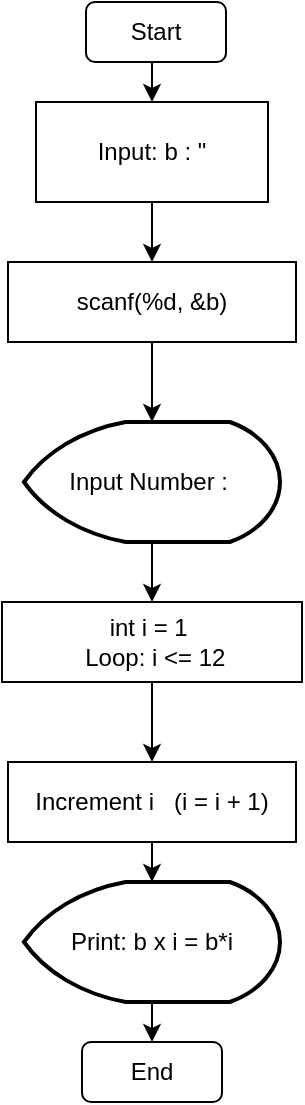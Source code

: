 <mxfile version="21.0.2" type="github"><diagram name="หน้า-1" id="hpq9vkLZiZE30513-RUs"><mxGraphModel dx="1050" dy="522" grid="1" gridSize="10" guides="1" tooltips="1" connect="1" arrows="1" fold="1" page="1" pageScale="1" pageWidth="827" pageHeight="1169" math="0" shadow="0"><root><mxCell id="0"/><mxCell id="1" parent="0"/><mxCell id="U4RzfAa5aK-l0mikcohs-3" style="edgeStyle=orthogonalEdgeStyle;rounded=0;orthogonalLoop=1;jettySize=auto;html=1;exitX=0.5;exitY=1;exitDx=0;exitDy=0;entryX=0.5;entryY=0;entryDx=0;entryDy=0;" parent="1" source="U4RzfAa5aK-l0mikcohs-1" target="U4RzfAa5aK-l0mikcohs-2" edge="1"><mxGeometry relative="1" as="geometry"/></mxCell><mxCell id="U4RzfAa5aK-l0mikcohs-1" value="Start" style="rounded=1;whiteSpace=wrap;html=1;" parent="1" vertex="1"><mxGeometry x="379" y="20" width="70" height="30" as="geometry"/></mxCell><mxCell id="Uk2WtO1MTxgNgUJRT4wU-3" style="edgeStyle=orthogonalEdgeStyle;rounded=0;orthogonalLoop=1;jettySize=auto;html=1;exitX=0.5;exitY=1;exitDx=0;exitDy=0;entryX=0.5;entryY=0;entryDx=0;entryDy=0;" parent="1" source="U4RzfAa5aK-l0mikcohs-2" target="Uk2WtO1MTxgNgUJRT4wU-2" edge="1"><mxGeometry relative="1" as="geometry"/></mxCell><mxCell id="U4RzfAa5aK-l0mikcohs-2" value=" Input: b : &quot;" style="rounded=0;whiteSpace=wrap;html=1;" parent="1" vertex="1"><mxGeometry x="354" y="70" width="116" height="50" as="geometry"/></mxCell><mxCell id="XmSyteugfuzfLKN4nyhi-3" style="edgeStyle=orthogonalEdgeStyle;rounded=0;orthogonalLoop=1;jettySize=auto;html=1;exitX=0.5;exitY=1;exitDx=0;exitDy=0;entryX=0.5;entryY=0;entryDx=0;entryDy=0;entryPerimeter=0;" edge="1" parent="1" source="Uk2WtO1MTxgNgUJRT4wU-2" target="XmSyteugfuzfLKN4nyhi-2"><mxGeometry relative="1" as="geometry"/></mxCell><mxCell id="Uk2WtO1MTxgNgUJRT4wU-2" value="scanf(%d, &amp;amp;b)" style="rounded=0;whiteSpace=wrap;html=1;" parent="1" vertex="1"><mxGeometry x="340" y="150" width="144" height="40" as="geometry"/></mxCell><mxCell id="Uk2WtO1MTxgNgUJRT4wU-23" value="End" style="rounded=1;whiteSpace=wrap;html=1;" parent="1" vertex="1"><mxGeometry x="377" y="540" width="70" height="30" as="geometry"/></mxCell><mxCell id="XmSyteugfuzfLKN4nyhi-5" style="edgeStyle=orthogonalEdgeStyle;rounded=0;orthogonalLoop=1;jettySize=auto;html=1;exitX=0.5;exitY=1;exitDx=0;exitDy=0;exitPerimeter=0;entryX=0.5;entryY=0;entryDx=0;entryDy=0;" edge="1" parent="1" source="XmSyteugfuzfLKN4nyhi-2" target="XmSyteugfuzfLKN4nyhi-4"><mxGeometry relative="1" as="geometry"/></mxCell><mxCell id="XmSyteugfuzfLKN4nyhi-2" value="Input Number :&amp;nbsp;" style="strokeWidth=2;html=1;shape=mxgraph.flowchart.display;whiteSpace=wrap;" vertex="1" parent="1"><mxGeometry x="348" y="230" width="128" height="60" as="geometry"/></mxCell><mxCell id="XmSyteugfuzfLKN4nyhi-20" style="edgeStyle=orthogonalEdgeStyle;rounded=0;orthogonalLoop=1;jettySize=auto;html=1;exitX=0.5;exitY=1;exitDx=0;exitDy=0;entryX=0.5;entryY=0;entryDx=0;entryDy=0;" edge="1" parent="1" source="XmSyteugfuzfLKN4nyhi-4" target="XmSyteugfuzfLKN4nyhi-19"><mxGeometry relative="1" as="geometry"/></mxCell><mxCell id="XmSyteugfuzfLKN4nyhi-4" value="int i = 1&amp;nbsp;&lt;br&gt;&amp;nbsp;Loop: i &amp;lt;= 12" style="rounded=0;whiteSpace=wrap;html=1;" vertex="1" parent="1"><mxGeometry x="337" y="320" width="150" height="40" as="geometry"/></mxCell><mxCell id="XmSyteugfuzfLKN4nyhi-22" style="edgeStyle=orthogonalEdgeStyle;rounded=0;orthogonalLoop=1;jettySize=auto;html=1;exitX=0.5;exitY=1;exitDx=0;exitDy=0;exitPerimeter=0;entryX=0.5;entryY=0;entryDx=0;entryDy=0;" edge="1" parent="1" source="XmSyteugfuzfLKN4nyhi-18" target="Uk2WtO1MTxgNgUJRT4wU-23"><mxGeometry relative="1" as="geometry"/></mxCell><mxCell id="XmSyteugfuzfLKN4nyhi-18" value="Print: b x i = b*i" style="strokeWidth=2;html=1;shape=mxgraph.flowchart.display;whiteSpace=wrap;" vertex="1" parent="1"><mxGeometry x="348" y="460" width="128" height="60" as="geometry"/></mxCell><mxCell id="XmSyteugfuzfLKN4nyhi-21" style="edgeStyle=orthogonalEdgeStyle;rounded=0;orthogonalLoop=1;jettySize=auto;html=1;exitX=0.5;exitY=1;exitDx=0;exitDy=0;entryX=0.5;entryY=0;entryDx=0;entryDy=0;entryPerimeter=0;" edge="1" parent="1" source="XmSyteugfuzfLKN4nyhi-19" target="XmSyteugfuzfLKN4nyhi-18"><mxGeometry relative="1" as="geometry"/></mxCell><mxCell id="XmSyteugfuzfLKN4nyhi-19" value="&lt;div&gt;Increment i&amp;nbsp; &amp;nbsp;&lt;span style=&quot;background-color: initial;&quot;&gt;(i = i + 1)&lt;/span&gt;&lt;/div&gt;" style="rounded=0;whiteSpace=wrap;html=1;" vertex="1" parent="1"><mxGeometry x="340" y="400" width="144" height="40" as="geometry"/></mxCell></root></mxGraphModel></diagram></mxfile>